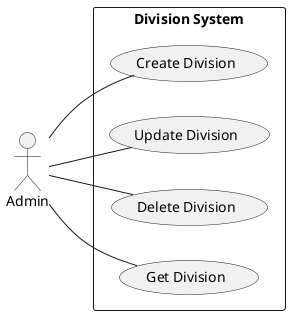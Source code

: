 @startuml DivisionSubSystem

left to right direction
skinparam packageStyle rectangle

actor Admin

rectangle "Division System" {
    Admin -- (Create Division)
    Admin -- (Update Division)
    Admin -- (Delete Division)
    Admin -- (Get Division)
}

@enduml
